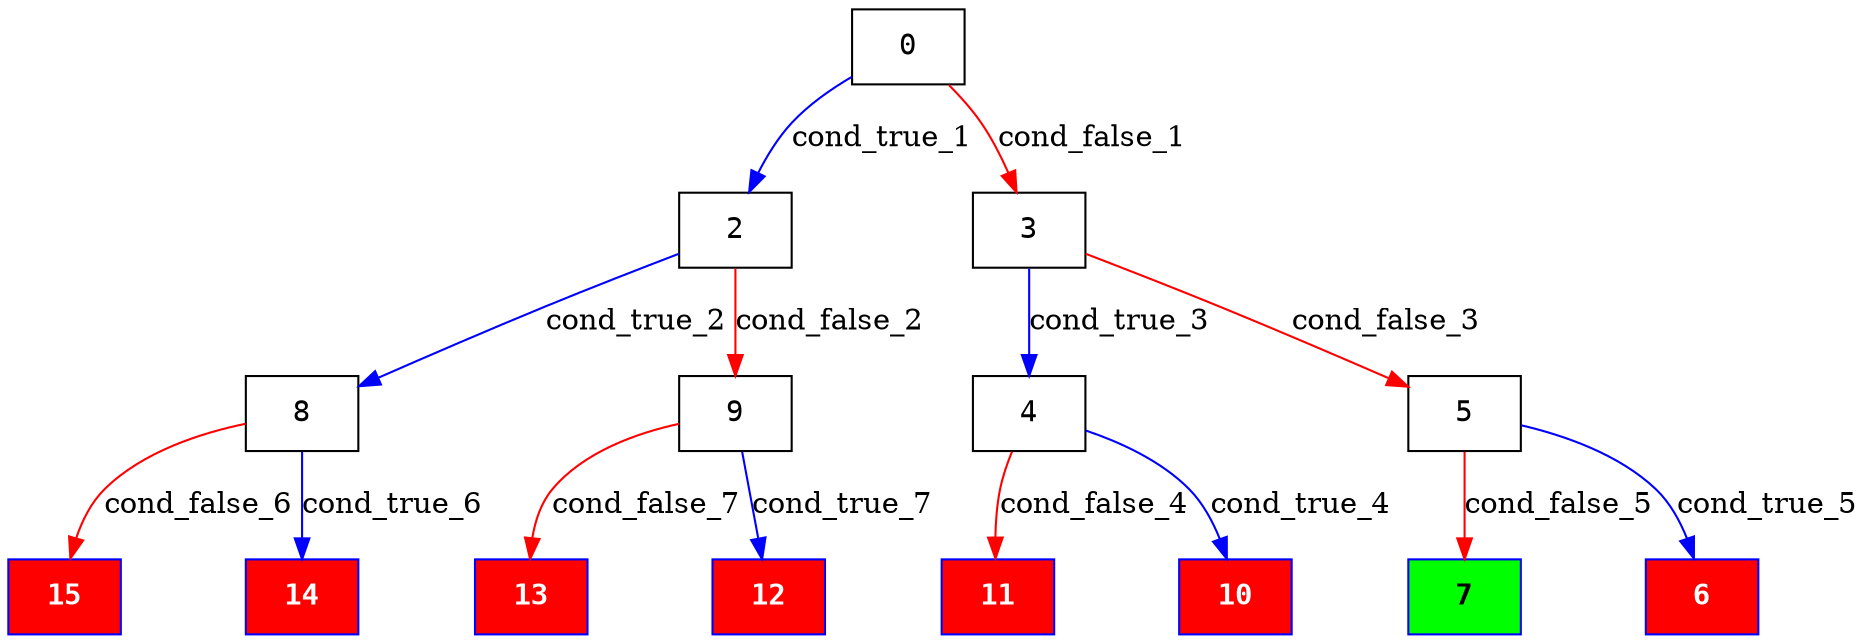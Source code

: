 digraph ExecutionTree {
	node [color=black fontname=Courier height=.5 shape=record]
	7 [color=blue, fillcolor=green, style=filled, fontcolor=black, fontname="Courier-Bold"]
	15 [color=blue, fillcolor=red, style=filled, fontcolor=white, fontname="Courier-Bold"]
	13 [color=blue, fillcolor=red, style=filled, fontcolor=white, fontname="Courier-Bold"]
	11 [color=blue, fillcolor=red, style=filled, fontcolor=white, fontname="Courier-Bold"]
	12 [color=blue, fillcolor=red, style=filled, fontcolor=white, fontname="Courier-Bold"]
	6 [color=blue, fillcolor=red, style=filled, fontcolor=white, fontname="Courier-Bold"]
	10 [color=blue, fillcolor=red, style=filled, fontcolor=white, fontname="Courier-Bold"]
	14 [color=blue, fillcolor=red, style=filled, fontcolor=white, fontname="Courier-Bold"]
	0 -> 2 [label=cond_true_1 color=blue]
	0 -> 3 [label=cond_false_1 color=red]
	2 -> 8 [label=cond_true_2 color=blue]
	2 -> 9 [label=cond_false_2 color=red]
	3 -> 4 [label=cond_true_3 color=blue]
	3 -> 5 [label=cond_false_3 color=red]
	8 -> 14 [label=cond_true_6 color=blue]
	8 -> 15 [label=cond_false_6 color=red]
	9 -> 12 [label=cond_true_7 color=blue]
	9 -> 13 [label=cond_false_7 color=red]
	4 -> 10 [label=cond_true_4 color=blue]
	4 -> 11 [label=cond_false_4 color=red]
	5 -> 6 [label=cond_true_5 color=blue]
	5 -> 7 [label=cond_false_5 color=red]
}
